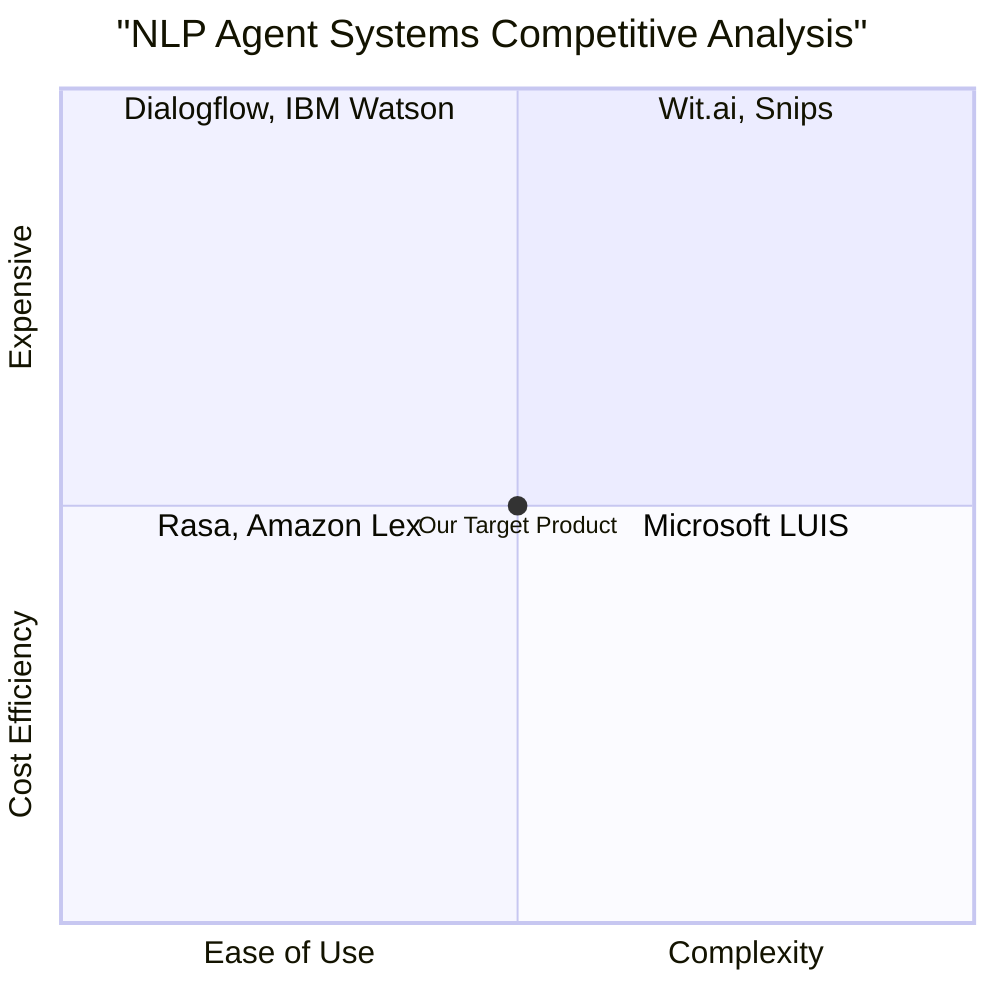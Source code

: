 quadrantChart
    title "NLP Agent Systems Competitive Analysis"
    x-axis "Ease of Use" --> "Complexity"
    y-axis "Cost Efficiency" --> "Expensive"
    quadrant-1 "Wit.ai, Snips"
    quadrant-2 "Dialogflow, IBM Watson"
    quadrant-3 "Rasa, Amazon Lex"
    quadrant-4 "Microsoft LUIS"
    "Our Target Product": [0.5, 0.5]